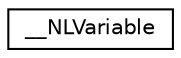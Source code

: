 digraph G
{
  edge [fontname="Helvetica",fontsize="10",labelfontname="Helvetica",labelfontsize="10"];
  node [fontname="Helvetica",fontsize="10",shape=record];
  rankdir=LR;
  Node1 [label="__NLVariable",height=0.2,width=0.4,color="black", fillcolor="white", style="filled",URL="$dc/dd6/struct____NLVariable.html"];
}
